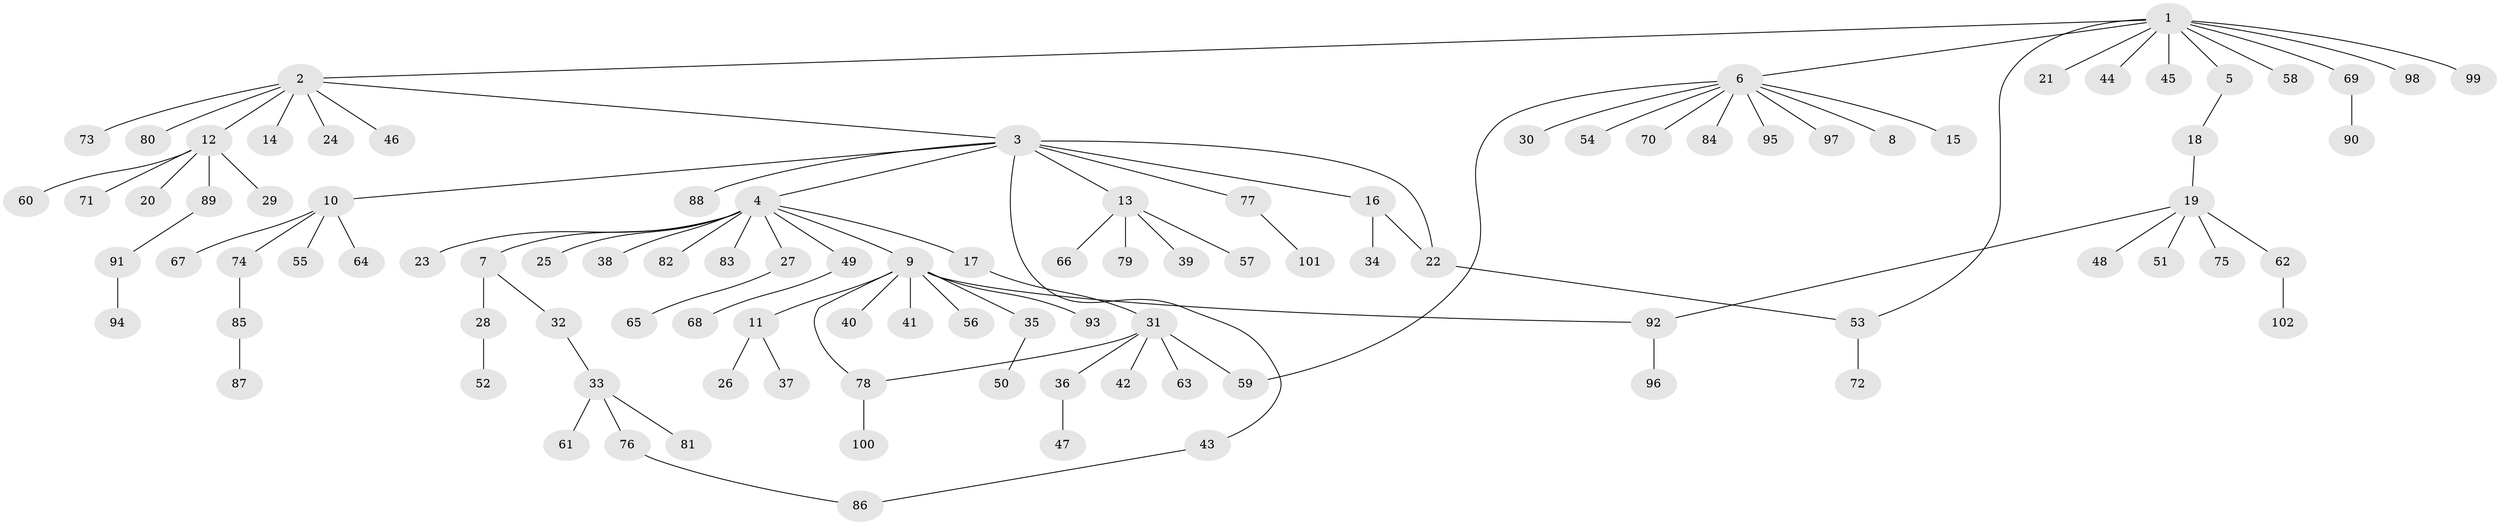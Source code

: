 // coarse degree distribution, {10: 0.0125, 7: 0.0125, 12: 0.0125, 11: 0.0125, 2: 0.175, 9: 0.0125, 3: 0.0125, 1: 0.6625, 8: 0.0125, 4: 0.0375, 5: 0.0125, 6: 0.025}
// Generated by graph-tools (version 1.1) at 2025/41/03/06/25 10:41:50]
// undirected, 102 vertices, 107 edges
graph export_dot {
graph [start="1"]
  node [color=gray90,style=filled];
  1;
  2;
  3;
  4;
  5;
  6;
  7;
  8;
  9;
  10;
  11;
  12;
  13;
  14;
  15;
  16;
  17;
  18;
  19;
  20;
  21;
  22;
  23;
  24;
  25;
  26;
  27;
  28;
  29;
  30;
  31;
  32;
  33;
  34;
  35;
  36;
  37;
  38;
  39;
  40;
  41;
  42;
  43;
  44;
  45;
  46;
  47;
  48;
  49;
  50;
  51;
  52;
  53;
  54;
  55;
  56;
  57;
  58;
  59;
  60;
  61;
  62;
  63;
  64;
  65;
  66;
  67;
  68;
  69;
  70;
  71;
  72;
  73;
  74;
  75;
  76;
  77;
  78;
  79;
  80;
  81;
  82;
  83;
  84;
  85;
  86;
  87;
  88;
  89;
  90;
  91;
  92;
  93;
  94;
  95;
  96;
  97;
  98;
  99;
  100;
  101;
  102;
  1 -- 2;
  1 -- 5;
  1 -- 6;
  1 -- 21;
  1 -- 44;
  1 -- 45;
  1 -- 53;
  1 -- 58;
  1 -- 69;
  1 -- 98;
  1 -- 99;
  2 -- 3;
  2 -- 12;
  2 -- 14;
  2 -- 24;
  2 -- 46;
  2 -- 73;
  2 -- 80;
  3 -- 4;
  3 -- 10;
  3 -- 13;
  3 -- 16;
  3 -- 22;
  3 -- 43;
  3 -- 77;
  3 -- 88;
  4 -- 7;
  4 -- 9;
  4 -- 17;
  4 -- 23;
  4 -- 25;
  4 -- 27;
  4 -- 38;
  4 -- 49;
  4 -- 82;
  4 -- 83;
  5 -- 18;
  6 -- 8;
  6 -- 15;
  6 -- 30;
  6 -- 54;
  6 -- 59;
  6 -- 70;
  6 -- 84;
  6 -- 95;
  6 -- 97;
  7 -- 28;
  7 -- 32;
  9 -- 11;
  9 -- 35;
  9 -- 40;
  9 -- 41;
  9 -- 56;
  9 -- 78;
  9 -- 92;
  9 -- 93;
  10 -- 55;
  10 -- 64;
  10 -- 67;
  10 -- 74;
  11 -- 26;
  11 -- 37;
  12 -- 20;
  12 -- 29;
  12 -- 60;
  12 -- 71;
  12 -- 89;
  13 -- 39;
  13 -- 57;
  13 -- 66;
  13 -- 79;
  16 -- 22;
  16 -- 34;
  17 -- 31;
  18 -- 19;
  19 -- 48;
  19 -- 51;
  19 -- 62;
  19 -- 75;
  19 -- 92;
  22 -- 53;
  27 -- 65;
  28 -- 52;
  31 -- 36;
  31 -- 42;
  31 -- 59;
  31 -- 63;
  31 -- 78;
  32 -- 33;
  33 -- 61;
  33 -- 76;
  33 -- 81;
  35 -- 50;
  36 -- 47;
  43 -- 86;
  49 -- 68;
  53 -- 72;
  62 -- 102;
  69 -- 90;
  74 -- 85;
  76 -- 86;
  77 -- 101;
  78 -- 100;
  85 -- 87;
  89 -- 91;
  91 -- 94;
  92 -- 96;
}
